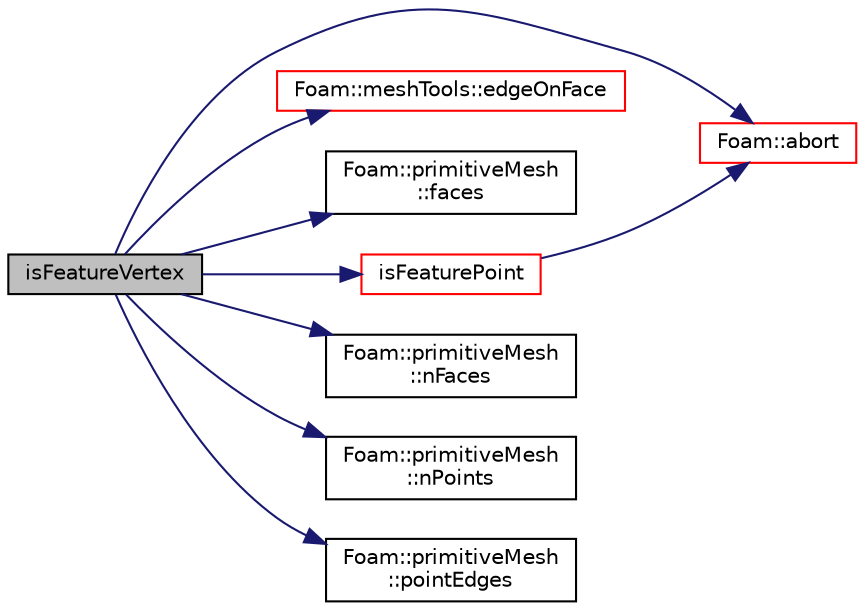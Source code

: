 digraph "isFeatureVertex"
{
  bgcolor="transparent";
  edge [fontname="Helvetica",fontsize="10",labelfontname="Helvetica",labelfontsize="10"];
  node [fontname="Helvetica",fontsize="10",shape=record];
  rankdir="LR";
  Node154 [label="isFeatureVertex",height=0.2,width=0.4,color="black", fillcolor="grey75", style="filled", fontcolor="black"];
  Node154 -> Node155 [color="midnightblue",fontsize="10",style="solid",fontname="Helvetica"];
  Node155 [label="Foam::abort",height=0.2,width=0.4,color="red",URL="$a21851.html#a447107a607d03e417307c203fa5fb44b"];
  Node154 -> Node200 [color="midnightblue",fontsize="10",style="solid",fontname="Helvetica"];
  Node200 [label="Foam::meshTools::edgeOnFace",height=0.2,width=0.4,color="red",URL="$a21883.html#adccf4a3e5d34bb4efea81530ef297033",tooltip="Is edge used by face. "];
  Node154 -> Node203 [color="midnightblue",fontsize="10",style="solid",fontname="Helvetica"];
  Node203 [label="Foam::primitiveMesh\l::faces",height=0.2,width=0.4,color="black",URL="$a28685.html#a3669b3b29537f3a55bbd2ffa8c749f41",tooltip="Return faces. "];
  Node154 -> Node218 [color="midnightblue",fontsize="10",style="solid",fontname="Helvetica"];
  Node218 [label="isFeaturePoint",height=0.2,width=0.4,color="red",URL="$a26109.html#a064ae94fdd1fdbb9360aae5489993fe3",tooltip="Are two edges connected at feature point? "];
  Node218 -> Node155 [color="midnightblue",fontsize="10",style="solid",fontname="Helvetica"];
  Node154 -> Node226 [color="midnightblue",fontsize="10",style="solid",fontname="Helvetica"];
  Node226 [label="Foam::primitiveMesh\l::nFaces",height=0.2,width=0.4,color="black",URL="$a28685.html#abe602c985a3c9ffa67176e969e77ca6f"];
  Node154 -> Node227 [color="midnightblue",fontsize="10",style="solid",fontname="Helvetica"];
  Node227 [label="Foam::primitiveMesh\l::nPoints",height=0.2,width=0.4,color="black",URL="$a28685.html#a1c886a784a597459dbf2d9470798e9dd"];
  Node154 -> Node204 [color="midnightblue",fontsize="10",style="solid",fontname="Helvetica"];
  Node204 [label="Foam::primitiveMesh\l::pointEdges",height=0.2,width=0.4,color="black",URL="$a28685.html#a219060536b044c749e6178283665d632"];
}
